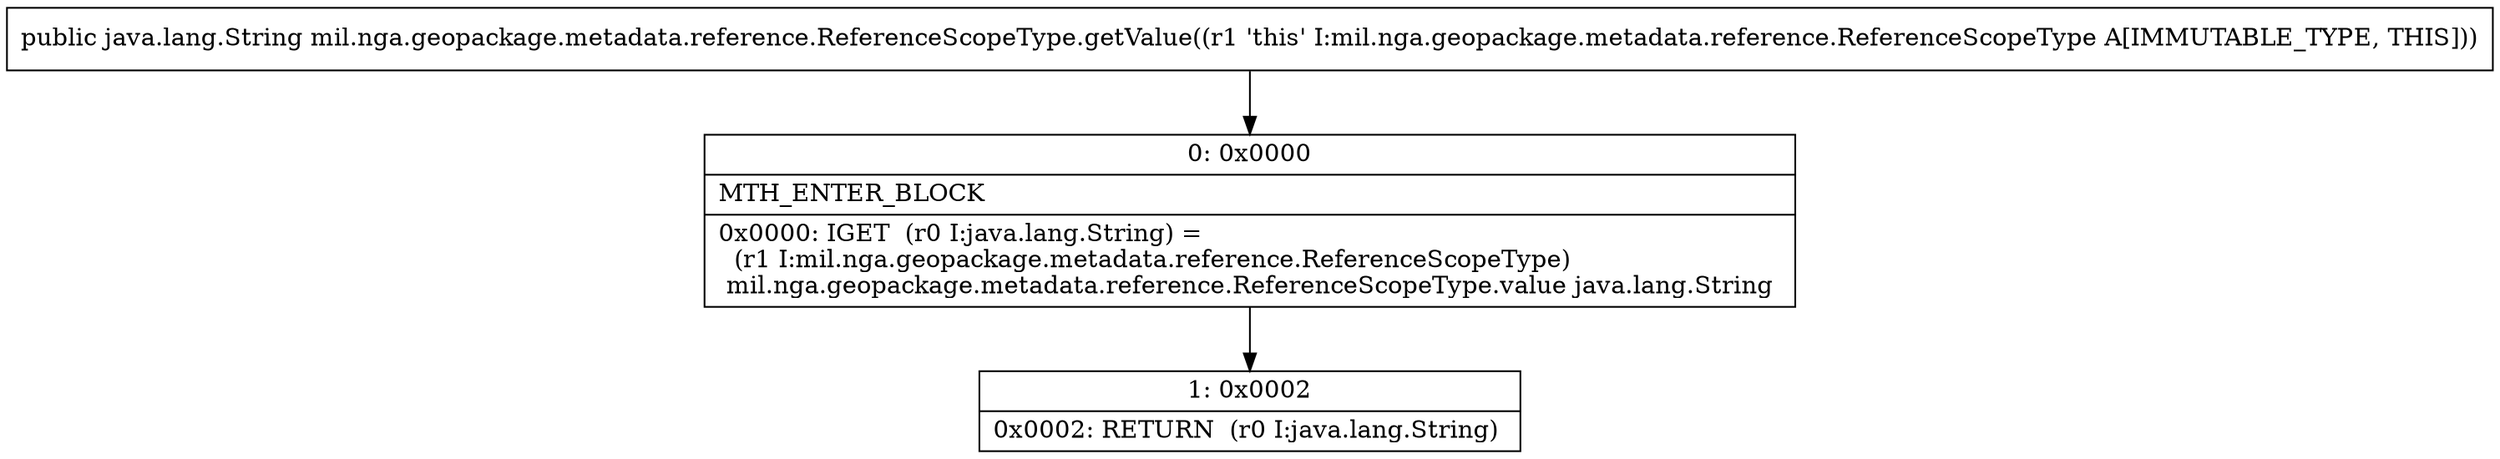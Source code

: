 digraph "CFG formil.nga.geopackage.metadata.reference.ReferenceScopeType.getValue()Ljava\/lang\/String;" {
Node_0 [shape=record,label="{0\:\ 0x0000|MTH_ENTER_BLOCK\l|0x0000: IGET  (r0 I:java.lang.String) = \l  (r1 I:mil.nga.geopackage.metadata.reference.ReferenceScopeType)\l mil.nga.geopackage.metadata.reference.ReferenceScopeType.value java.lang.String \l}"];
Node_1 [shape=record,label="{1\:\ 0x0002|0x0002: RETURN  (r0 I:java.lang.String) \l}"];
MethodNode[shape=record,label="{public java.lang.String mil.nga.geopackage.metadata.reference.ReferenceScopeType.getValue((r1 'this' I:mil.nga.geopackage.metadata.reference.ReferenceScopeType A[IMMUTABLE_TYPE, THIS])) }"];
MethodNode -> Node_0;
Node_0 -> Node_1;
}

